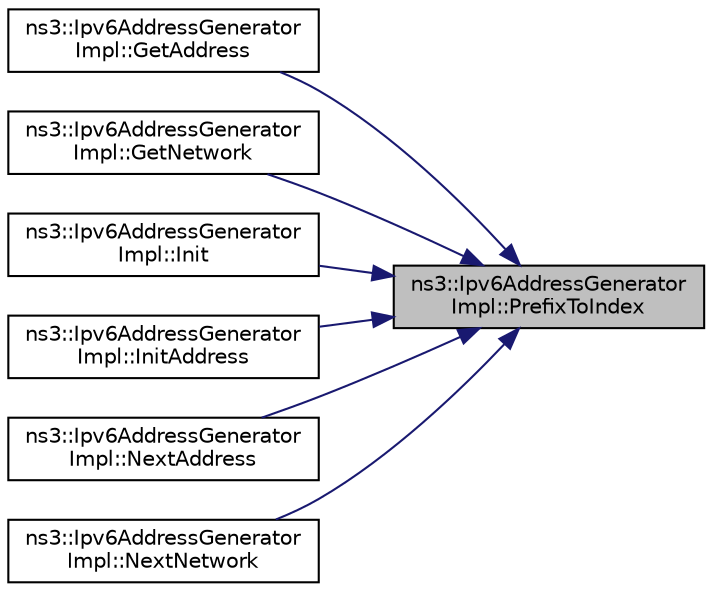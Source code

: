 digraph "ns3::Ipv6AddressGeneratorImpl::PrefixToIndex"
{
 // LATEX_PDF_SIZE
  edge [fontname="Helvetica",fontsize="10",labelfontname="Helvetica",labelfontsize="10"];
  node [fontname="Helvetica",fontsize="10",shape=record];
  rankdir="RL";
  Node1 [label="ns3::Ipv6AddressGenerator\lImpl::PrefixToIndex",height=0.2,width=0.4,color="black", fillcolor="grey75", style="filled", fontcolor="black",tooltip="Create an index number for the prefix."];
  Node1 -> Node2 [dir="back",color="midnightblue",fontsize="10",style="solid",fontname="Helvetica"];
  Node2 [label="ns3::Ipv6AddressGenerator\lImpl::GetAddress",height=0.2,width=0.4,color="black", fillcolor="white", style="filled",URL="$classns3_1_1_ipv6_address_generator_impl.html#a66f65c862a3a974bc54c954ea5dbc3dc",tooltip="Get the Ipv6Address that will be allocated upon NextAddress ()"];
  Node1 -> Node3 [dir="back",color="midnightblue",fontsize="10",style="solid",fontname="Helvetica"];
  Node3 [label="ns3::Ipv6AddressGenerator\lImpl::GetNetwork",height=0.2,width=0.4,color="black", fillcolor="white", style="filled",URL="$classns3_1_1_ipv6_address_generator_impl.html#ade61174847228bfd63102b8af7dae3f0",tooltip="Get the current network of the given Ipv6Prefix."];
  Node1 -> Node4 [dir="back",color="midnightblue",fontsize="10",style="solid",fontname="Helvetica"];
  Node4 [label="ns3::Ipv6AddressGenerator\lImpl::Init",height=0.2,width=0.4,color="black", fillcolor="white", style="filled",URL="$classns3_1_1_ipv6_address_generator_impl.html#ac5137550d994e0da6b942210b9836bb6",tooltip="Initialise the base network and interfaceId for the generator."];
  Node1 -> Node5 [dir="back",color="midnightblue",fontsize="10",style="solid",fontname="Helvetica"];
  Node5 [label="ns3::Ipv6AddressGenerator\lImpl::InitAddress",height=0.2,width=0.4,color="black", fillcolor="white", style="filled",URL="$classns3_1_1_ipv6_address_generator_impl.html#ac96e9cab561abf1f94544dd535a36520",tooltip="Set the interfaceId for the given Ipv6Prefix."];
  Node1 -> Node6 [dir="back",color="midnightblue",fontsize="10",style="solid",fontname="Helvetica"];
  Node6 [label="ns3::Ipv6AddressGenerator\lImpl::NextAddress",height=0.2,width=0.4,color="black", fillcolor="white", style="filled",URL="$classns3_1_1_ipv6_address_generator_impl.html#afb2185b91099b54261f6da28db9fa7af",tooltip="Allocate the next Ipv6Address for the configured network and prefix."];
  Node1 -> Node7 [dir="back",color="midnightblue",fontsize="10",style="solid",fontname="Helvetica"];
  Node7 [label="ns3::Ipv6AddressGenerator\lImpl::NextNetwork",height=0.2,width=0.4,color="black", fillcolor="white", style="filled",URL="$classns3_1_1_ipv6_address_generator_impl.html#a9ff78bd07b2d61baa067144e44165dc3",tooltip="Get the next network according to the given Ipv6Prefix."];
}
